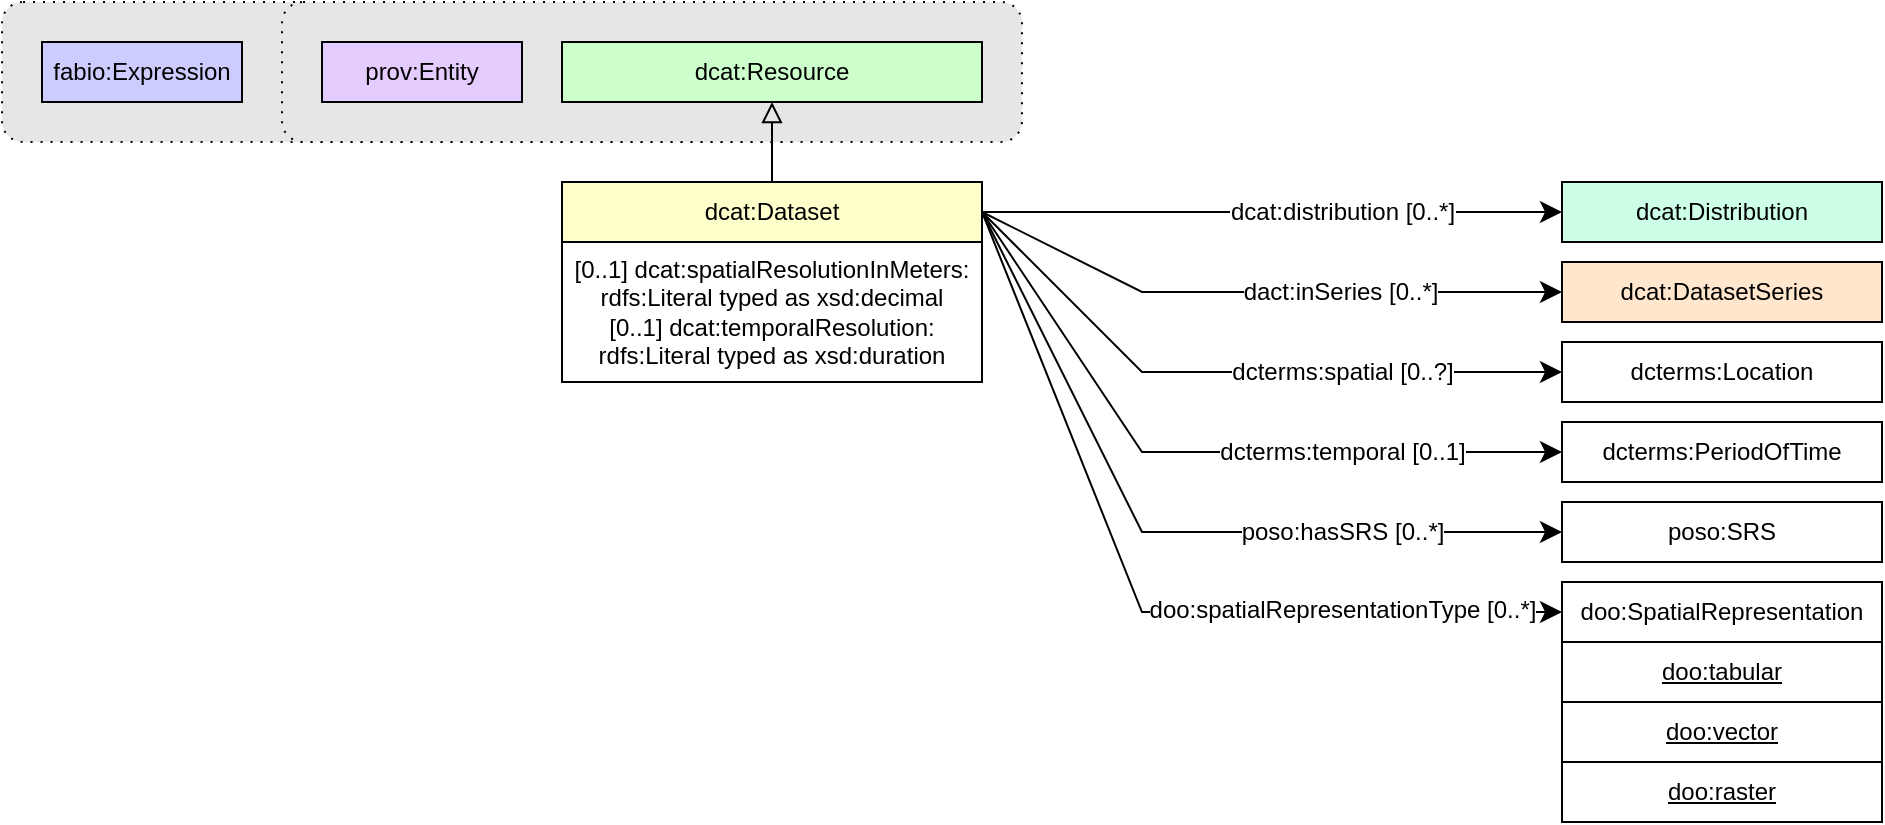 <mxfile version="26.0.9">
  <diagram name="Page-1" id="dRh6jTIBIImA6vXcn6LJ">
    <mxGraphModel dx="2022" dy="737" grid="1" gridSize="10" guides="1" tooltips="1" connect="1" arrows="1" fold="1" page="1" pageScale="1" pageWidth="827" pageHeight="1169" background="none" math="0" shadow="0">
      <root>
        <mxCell id="0" />
        <mxCell id="1" parent="0" />
        <mxCell id="pjDf02SLqKIFOyRl_HYM-1" value="" style="endArrow=classic;html=1;exitX=1;exitY=0.5;exitDx=0;exitDy=0;entryX=0;entryY=0.5;entryDx=0;entryDy=0;endSize=8;arcSize=0;rounded=0;" parent="1" source="pjDf02SLqKIFOyRl_HYM-14" target="pjDf02SLqKIFOyRl_HYM-10" edge="1">
          <mxGeometry width="50" height="50" relative="1" as="geometry">
            <mxPoint x="239" y="305" as="sourcePoint" />
            <mxPoint x="429" y="305" as="targetPoint" />
          </mxGeometry>
        </mxCell>
        <mxCell id="pjDf02SLqKIFOyRl_HYM-2" value="&lt;div&gt;dcat:distribution [0..*]&lt;/div&gt;" style="text;html=1;align=center;verticalAlign=middle;resizable=0;points=[];labelBackgroundColor=#ffffff;" parent="pjDf02SLqKIFOyRl_HYM-1" vertex="1" connectable="0">
          <mxGeometry x="-0.127" relative="1" as="geometry">
            <mxPoint x="53" as="offset" />
          </mxGeometry>
        </mxCell>
        <mxCell id="pjDf02SLqKIFOyRl_HYM-3" value="" style="endArrow=classic;html=1;exitX=1;exitY=0.5;exitDx=0;exitDy=0;entryX=0;entryY=0.5;entryDx=0;entryDy=0;endSize=8;arcSize=0;rounded=0;" parent="1" source="pjDf02SLqKIFOyRl_HYM-14" target="pjDf02SLqKIFOyRl_HYM-11" edge="1">
          <mxGeometry width="50" height="50" relative="1" as="geometry">
            <mxPoint x="240" y="375" as="sourcePoint" />
            <mxPoint x="530" y="355" as="targetPoint" />
            <Array as="points">
              <mxPoint x="320" y="335" />
            </Array>
          </mxGeometry>
        </mxCell>
        <mxCell id="pjDf02SLqKIFOyRl_HYM-4" value="&lt;div&gt;dact:inSeries [0..*]&lt;/div&gt;" style="text;html=1;align=center;verticalAlign=middle;resizable=0;points=[];labelBackgroundColor=#ffffff;" parent="pjDf02SLqKIFOyRl_HYM-3" vertex="1" connectable="0">
          <mxGeometry x="-0.127" relative="1" as="geometry">
            <mxPoint x="58" as="offset" />
          </mxGeometry>
        </mxCell>
        <mxCell id="pjDf02SLqKIFOyRl_HYM-5" value="" style="endArrow=classic;html=1;exitX=1;exitY=0.5;exitDx=0;exitDy=0;endSize=8;arcSize=0;rounded=0;entryX=0;entryY=0.5;entryDx=0;entryDy=0;" parent="1" source="pjDf02SLqKIFOyRl_HYM-14" target="pjDf02SLqKIFOyRl_HYM-97" edge="1">
          <mxGeometry width="50" height="50" relative="1" as="geometry">
            <mxPoint x="250" y="305" as="sourcePoint" />
            <mxPoint x="530" y="435" as="targetPoint" />
            <Array as="points">
              <mxPoint x="320" y="375" />
            </Array>
          </mxGeometry>
        </mxCell>
        <mxCell id="pjDf02SLqKIFOyRl_HYM-6" value="&lt;div&gt;dcterms:spatial [0..?]&lt;/div&gt;" style="text;html=1;align=center;verticalAlign=middle;resizable=0;points=[];labelBackgroundColor=#ffffff;" parent="pjDf02SLqKIFOyRl_HYM-5" vertex="1" connectable="0">
          <mxGeometry x="-0.127" relative="1" as="geometry">
            <mxPoint x="72" as="offset" />
          </mxGeometry>
        </mxCell>
        <mxCell id="pjDf02SLqKIFOyRl_HYM-10" value="dcat:Distribution" style="rounded=0;whiteSpace=wrap;html=1;snapToPoint=1;points=[[0.1,0],[0.2,0],[0.3,0],[0.4,0],[0.5,0],[0.6,0],[0.7,0],[0.8,0],[0.9,0],[0,0.1],[0,0.3],[0,0.5],[0,0.7],[0,0.9],[0.1,1],[0.2,1],[0.3,1],[0.4,1],[0.5,1],[0.6,1],[0.7,1],[0.8,1],[0.9,1],[1,0.1],[1,0.3],[1,0.5],[1,0.7],[1,0.9]];fillColor=#CCFFE6;" parent="1" vertex="1">
          <mxGeometry x="530" y="280" width="160" height="30" as="geometry" />
        </mxCell>
        <mxCell id="pjDf02SLqKIFOyRl_HYM-11" value="dcat:DatasetSeries" style="rounded=0;whiteSpace=wrap;html=1;snapToPoint=1;points=[[0.1,0],[0.2,0],[0.3,0],[0.4,0],[0.5,0],[0.6,0],[0.7,0],[0.8,0],[0.9,0],[0,0.1],[0,0.3],[0,0.5],[0,0.7],[0,0.9],[0.1,1],[0.2,1],[0.3,1],[0.4,1],[0.5,1],[0.6,1],[0.7,1],[0.8,1],[0.9,1],[1,0.1],[1,0.3],[1,0.5],[1,0.7],[1,0.9]];fillColor=#FFE6CC;" parent="1" vertex="1">
          <mxGeometry x="530" y="320" width="160" height="30" as="geometry" />
        </mxCell>
        <mxCell id="pjDf02SLqKIFOyRl_HYM-19" value="" style="endArrow=classic;html=1;exitX=1;exitY=0.5;exitDx=0;exitDy=0;entryX=0;entryY=0.5;entryDx=0;entryDy=0;endSize=8;arcSize=0;rounded=0;" parent="1" source="pjDf02SLqKIFOyRl_HYM-14" target="pjDf02SLqKIFOyRl_HYM-21" edge="1">
          <mxGeometry width="50" height="50" relative="1" as="geometry">
            <mxPoint x="250" y="495" as="sourcePoint" />
            <mxPoint x="439" y="505" as="targetPoint" />
            <Array as="points">
              <mxPoint x="320" y="415" />
            </Array>
          </mxGeometry>
        </mxCell>
        <mxCell id="pjDf02SLqKIFOyRl_HYM-20" value="&lt;div&gt;dcterms:temporal [0..1]&lt;/div&gt;" style="text;html=1;align=center;verticalAlign=middle;resizable=0;points=[];labelBackgroundColor=#ffffff;" parent="pjDf02SLqKIFOyRl_HYM-19" vertex="1" connectable="0">
          <mxGeometry x="-0.127" relative="1" as="geometry">
            <mxPoint x="89" as="offset" />
          </mxGeometry>
        </mxCell>
        <mxCell id="pjDf02SLqKIFOyRl_HYM-21" value="dcterms:PeriodOfTime" style="rounded=0;whiteSpace=wrap;html=1;snapToPoint=1;points=[[0.1,0],[0.2,0],[0.3,0],[0.4,0],[0.5,0],[0.6,0],[0.7,0],[0.8,0],[0.9,0],[0,0.1],[0,0.3],[0,0.5],[0,0.7],[0,0.9],[0.1,1],[0.2,1],[0.3,1],[0.4,1],[0.5,1],[0.6,1],[0.7,1],[0.8,1],[0.9,1],[1,0.1],[1,0.3],[1,0.5],[1,0.7],[1,0.9]];" parent="1" vertex="1">
          <mxGeometry x="530" y="400" width="160" height="30" as="geometry" />
        </mxCell>
        <mxCell id="pjDf02SLqKIFOyRl_HYM-94" value="" style="group" parent="1" vertex="1" connectable="0">
          <mxGeometry x="30" y="280" width="210" height="100" as="geometry" />
        </mxCell>
        <mxCell id="pjDf02SLqKIFOyRl_HYM-13" value="&lt;div&gt;&lt;span style=&quot;background-color: transparent; color: light-dark(rgb(0, 0, 0), rgb(255, 255, 255));&quot;&gt;[0..1] dcat:spatialResolutionInMeters:&lt;/span&gt;&lt;/div&gt;&lt;div&gt;&lt;span style=&quot;background-color: transparent; color: light-dark(rgb(0, 0, 0), rgb(255, 255, 255));&quot;&gt;rdfs:Literal typed as xsd:decimal&lt;/span&gt;&lt;br&gt;&lt;/div&gt;&lt;div&gt;&lt;div&gt;&lt;span style=&quot;background-color: transparent; color: light-dark(rgb(0, 0, 0), rgb(255, 255, 255));&quot;&gt;[0..1] dcat:temporalResolution:&lt;/span&gt;&lt;/div&gt;&lt;div&gt;&lt;span style=&quot;background-color: transparent; color: light-dark(rgb(0, 0, 0), rgb(255, 255, 255));&quot;&gt;rdfs:Literal typed as xsd:duration&lt;/span&gt;&lt;/div&gt;&lt;/div&gt;" style="rounded=0;whiteSpace=wrap;html=1;snapToPoint=1;points=[[0.1,0],[0.2,0],[0.3,0],[0.4,0],[0.5,0],[0.6,0],[0.7,0],[0.8,0],[0.9,0],[0,0.1],[0,0.3],[0,0.5],[0,0.7],[0,0.9],[0.1,1],[0.2,1],[0.3,1],[0.4,1],[0.5,1],[0.6,1],[0.7,1],[0.8,1],[0.9,1],[1,0.1],[1,0.3],[1,0.5],[1,0.7],[1,0.9]];" parent="pjDf02SLqKIFOyRl_HYM-94" vertex="1">
          <mxGeometry y="30" width="210" height="70" as="geometry" />
        </mxCell>
        <mxCell id="pjDf02SLqKIFOyRl_HYM-14" value="dcat:Dataset" style="rounded=0;whiteSpace=wrap;html=1;snapToPoint=1;points=[[0.1,0],[0.2,0],[0.3,0],[0.4,0],[0.5,0],[0.6,0],[0.7,0],[0.8,0],[0.9,0],[0,0.1],[0,0.3],[0,0.5],[0,0.7],[0,0.9],[0.1,1],[0.2,1],[0.3,1],[0.4,1],[0.5,1],[0.6,1],[0.7,1],[0.8,1],[0.9,1],[1,0.1],[1,0.3],[1,0.5],[1,0.7],[1,0.9]];fillColor=#FFFFCC;" parent="pjDf02SLqKIFOyRl_HYM-94" vertex="1">
          <mxGeometry width="210" height="30" as="geometry" />
        </mxCell>
        <mxCell id="pjDf02SLqKIFOyRl_HYM-97" value="dcterms:Location" style="rounded=0;whiteSpace=wrap;html=1;snapToPoint=1;points=[[0.1,0],[0.2,0],[0.3,0],[0.4,0],[0.5,0],[0.6,0],[0.7,0],[0.8,0],[0.9,0],[0,0.1],[0,0.3],[0,0.5],[0,0.7],[0,0.9],[0.1,1],[0.2,1],[0.3,1],[0.4,1],[0.5,1],[0.6,1],[0.7,1],[0.8,1],[0.9,1],[1,0.1],[1,0.3],[1,0.5],[1,0.7],[1,0.9]];" parent="1" vertex="1">
          <mxGeometry x="530" y="360" width="160" height="30" as="geometry" />
        </mxCell>
        <mxCell id="pjDf02SLqKIFOyRl_HYM-109" value="" style="rounded=1;whiteSpace=wrap;html=1;snapToPoint=1;points=[[0.1,0],[0.2,0],[0.3,0],[0.4,0],[0.5,0],[0.6,0],[0.7,0],[0.8,0],[0.9,0],[0,0.1],[0,0.3],[0,0.5],[0,0.7],[0,0.9],[0.1,1],[0.2,1],[0.3,1],[0.4,1],[0.5,1],[0.6,1],[0.7,1],[0.8,1],[0.9,1],[1,0.1],[1,0.3],[1,0.5],[1,0.7],[1,0.9]];fillColor=#E6E6E6;dashed=1;dashPattern=1 4;" parent="1" vertex="1">
          <mxGeometry x="-250" y="190" width="400" height="70" as="geometry" />
        </mxCell>
        <mxCell id="pjDf02SLqKIFOyRl_HYM-110" value="" style="rounded=1;whiteSpace=wrap;html=1;snapToPoint=1;points=[[0.1,0],[0.2,0],[0.3,0],[0.4,0],[0.5,0],[0.6,0],[0.7,0],[0.8,0],[0.9,0],[0,0.1],[0,0.3],[0,0.5],[0,0.7],[0,0.9],[0.1,1],[0.2,1],[0.3,1],[0.4,1],[0.5,1],[0.6,1],[0.7,1],[0.8,1],[0.9,1],[1,0.1],[1,0.3],[1,0.5],[1,0.7],[1,0.9]];fillColor=#E6E6E6;dashed=1;dashPattern=1 4;" parent="1" vertex="1">
          <mxGeometry x="-110" y="190" width="370" height="70" as="geometry" />
        </mxCell>
        <mxCell id="pjDf02SLqKIFOyRl_HYM-118" value="prov:Entity" style="rounded=0;whiteSpace=wrap;html=1;snapToPoint=1;points=[[0.1,0],[0.2,0],[0.3,0],[0.4,0],[0.5,0],[0.6,0],[0.7,0],[0.8,0],[0.9,0],[0,0.1],[0,0.3],[0,0.5],[0,0.7],[0,0.9],[0.1,1],[0.2,1],[0.3,1],[0.4,1],[0.5,1],[0.6,1],[0.7,1],[0.8,1],[0.9,1],[1,0.1],[1,0.3],[1,0.5],[1,0.7],[1,0.9]];fillColor=#E5CCFF;" parent="1" vertex="1">
          <mxGeometry x="-90" y="210" width="100" height="30" as="geometry" />
        </mxCell>
        <mxCell id="pjDf02SLqKIFOyRl_HYM-119" value="fabio:Expression" style="rounded=0;whiteSpace=wrap;html=1;snapToPoint=1;points=[[0.1,0],[0.2,0],[0.3,0],[0.4,0],[0.5,0],[0.6,0],[0.7,0],[0.8,0],[0.9,0],[0,0.1],[0,0.3],[0,0.5],[0,0.7],[0,0.9],[0.1,1],[0.2,1],[0.3,1],[0.4,1],[0.5,1],[0.6,1],[0.7,1],[0.8,1],[0.9,1],[1,0.1],[1,0.3],[1,0.5],[1,0.7],[1,0.9]];fillColor=#CCCCFF;" parent="1" vertex="1">
          <mxGeometry x="-230" y="210" width="100" height="30" as="geometry" />
        </mxCell>
        <mxCell id="pjDf02SLqKIFOyRl_HYM-113" value="dcat:Resource" style="rounded=0;whiteSpace=wrap;html=1;snapToPoint=1;points=[[0.1,0],[0.2,0],[0.3,0],[0.4,0],[0.5,0],[0.6,0],[0.7,0],[0.8,0],[0.9,0],[0,0.1],[0,0.3],[0,0.5],[0,0.7],[0,0.9],[0.1,1],[0.2,1],[0.3,1],[0.4,1],[0.5,1],[0.6,1],[0.7,1],[0.8,1],[0.9,1],[1,0.1],[1,0.3],[1,0.5],[1,0.7],[1,0.9]];fillColor=#CCFFCC;" parent="1" vertex="1">
          <mxGeometry x="30" y="210" width="210" height="30" as="geometry" />
        </mxCell>
        <mxCell id="pjDf02SLqKIFOyRl_HYM-120" value="" style="endArrow=block;html=1;fontColor=#000099;exitX=0.5;exitY=0;exitDx=0;exitDy=0;endFill=0;entryX=0.5;entryY=1;entryDx=0;entryDy=0;endSize=8;arcSize=0;rounded=0;" parent="1" source="pjDf02SLqKIFOyRl_HYM-14" target="pjDf02SLqKIFOyRl_HYM-113" edge="1">
          <mxGeometry width="50" height="50" relative="1" as="geometry">
            <mxPoint x="-80" y="415" as="sourcePoint" />
            <mxPoint x="-80" y="335" as="targetPoint" />
            <Array as="points" />
          </mxGeometry>
        </mxCell>
        <mxCell id="bef3hlJ9fTX9Oo9CjZpv-1" value="" style="endArrow=classic;html=1;exitX=1;exitY=0.5;exitDx=0;exitDy=0;entryX=0;entryY=0.5;entryDx=0;entryDy=0;endSize=8;arcSize=0;rounded=0;" edge="1" parent="1" target="bef3hlJ9fTX9Oo9CjZpv-3" source="pjDf02SLqKIFOyRl_HYM-14">
          <mxGeometry width="50" height="50" relative="1" as="geometry">
            <mxPoint x="240" y="330" as="sourcePoint" />
            <mxPoint x="439" y="540" as="targetPoint" />
            <Array as="points">
              <mxPoint x="320" y="455" />
            </Array>
          </mxGeometry>
        </mxCell>
        <mxCell id="bef3hlJ9fTX9Oo9CjZpv-2" value="&lt;div&gt;poso:hasSRS [0..*]&lt;/div&gt;" style="text;html=1;align=center;verticalAlign=middle;resizable=0;points=[];labelBackgroundColor=#ffffff;" vertex="1" connectable="0" parent="bef3hlJ9fTX9Oo9CjZpv-1">
          <mxGeometry x="-0.127" relative="1" as="geometry">
            <mxPoint x="104" y="8" as="offset" />
          </mxGeometry>
        </mxCell>
        <mxCell id="bef3hlJ9fTX9Oo9CjZpv-3" value="poso:SRS" style="rounded=0;whiteSpace=wrap;html=1;snapToPoint=1;points=[[0.1,0],[0.2,0],[0.3,0],[0.4,0],[0.5,0],[0.6,0],[0.7,0],[0.8,0],[0.9,0],[0,0.1],[0,0.3],[0,0.5],[0,0.7],[0,0.9],[0.1,1],[0.2,1],[0.3,1],[0.4,1],[0.5,1],[0.6,1],[0.7,1],[0.8,1],[0.9,1],[1,0.1],[1,0.3],[1,0.5],[1,0.7],[1,0.9]];" vertex="1" parent="1">
          <mxGeometry x="530" y="440" width="160" height="30" as="geometry" />
        </mxCell>
        <mxCell id="bef3hlJ9fTX9Oo9CjZpv-4" value="" style="endArrow=classic;html=1;exitX=1;exitY=0.5;exitDx=0;exitDy=0;entryX=0;entryY=0.5;entryDx=0;entryDy=0;endSize=8;arcSize=0;rounded=0;" edge="1" parent="1" target="bef3hlJ9fTX9Oo9CjZpv-6">
          <mxGeometry width="50" height="50" relative="1" as="geometry">
            <mxPoint x="240" y="295" as="sourcePoint" />
            <mxPoint x="439" y="907" as="targetPoint" />
            <Array as="points">
              <mxPoint x="320" y="495" />
            </Array>
          </mxGeometry>
        </mxCell>
        <mxCell id="bef3hlJ9fTX9Oo9CjZpv-5" value="&lt;div&gt;doo:spatialRepresentationType [0..*]&lt;/div&gt;" style="text;html=1;align=center;verticalAlign=middle;resizable=0;points=[];labelBackgroundColor=#ffffff;" vertex="1" connectable="0" parent="bef3hlJ9fTX9Oo9CjZpv-4">
          <mxGeometry x="-0.127" relative="1" as="geometry">
            <mxPoint x="111" y="27" as="offset" />
          </mxGeometry>
        </mxCell>
        <mxCell id="bef3hlJ9fTX9Oo9CjZpv-6" value="doo:SpatialRepresentation" style="rounded=0;whiteSpace=wrap;html=1;snapToPoint=1;points=[[0.1,0],[0.2,0],[0.3,0],[0.4,0],[0.5,0],[0.6,0],[0.7,0],[0.8,0],[0.9,0],[0,0.1],[0,0.3],[0,0.5],[0,0.7],[0,0.9],[0.1,1],[0.2,1],[0.3,1],[0.4,1],[0.5,1],[0.6,1],[0.7,1],[0.8,1],[0.9,1],[1,0.1],[1,0.3],[1,0.5],[1,0.7],[1,0.9]];" vertex="1" parent="1">
          <mxGeometry x="530" y="480" width="160" height="30" as="geometry" />
        </mxCell>
        <mxCell id="bef3hlJ9fTX9Oo9CjZpv-7" value="&lt;u&gt;doo:tabular&lt;/u&gt;" style="rounded=0;whiteSpace=wrap;html=1;snapToPoint=1;points=[[0.1,0],[0.2,0],[0.3,0],[0.4,0],[0.5,0],[0.6,0],[0.7,0],[0.8,0],[0.9,0],[0,0.1],[0,0.3],[0,0.5],[0,0.7],[0,0.9],[0.1,1],[0.2,1],[0.3,1],[0.4,1],[0.5,1],[0.6,1],[0.7,1],[0.8,1],[0.9,1],[1,0.1],[1,0.3],[1,0.5],[1,0.7],[1,0.9]];" vertex="1" parent="1">
          <mxGeometry x="530" y="510" width="160" height="30" as="geometry" />
        </mxCell>
        <mxCell id="bef3hlJ9fTX9Oo9CjZpv-8" value="&lt;div&gt;&lt;u&gt;doo:raster&lt;/u&gt;&lt;/div&gt;" style="rounded=0;whiteSpace=wrap;html=1;snapToPoint=1;points=[[0.1,0],[0.2,0],[0.3,0],[0.4,0],[0.5,0],[0.6,0],[0.7,0],[0.8,0],[0.9,0],[0,0.1],[0,0.3],[0,0.5],[0,0.7],[0,0.9],[0.1,1],[0.2,1],[0.3,1],[0.4,1],[0.5,1],[0.6,1],[0.7,1],[0.8,1],[0.9,1],[1,0.1],[1,0.3],[1,0.5],[1,0.7],[1,0.9]];" vertex="1" parent="1">
          <mxGeometry x="530" y="570" width="160" height="30" as="geometry" />
        </mxCell>
        <mxCell id="bef3hlJ9fTX9Oo9CjZpv-9" value="&lt;div&gt;&lt;u&gt;doo:vector&lt;/u&gt;&lt;/div&gt;" style="rounded=0;whiteSpace=wrap;html=1;snapToPoint=1;points=[[0.1,0],[0.2,0],[0.3,0],[0.4,0],[0.5,0],[0.6,0],[0.7,0],[0.8,0],[0.9,0],[0,0.1],[0,0.3],[0,0.5],[0,0.7],[0,0.9],[0.1,1],[0.2,1],[0.3,1],[0.4,1],[0.5,1],[0.6,1],[0.7,1],[0.8,1],[0.9,1],[1,0.1],[1,0.3],[1,0.5],[1,0.7],[1,0.9]];" vertex="1" parent="1">
          <mxGeometry x="530" y="540" width="160" height="30" as="geometry" />
        </mxCell>
      </root>
    </mxGraphModel>
  </diagram>
</mxfile>
